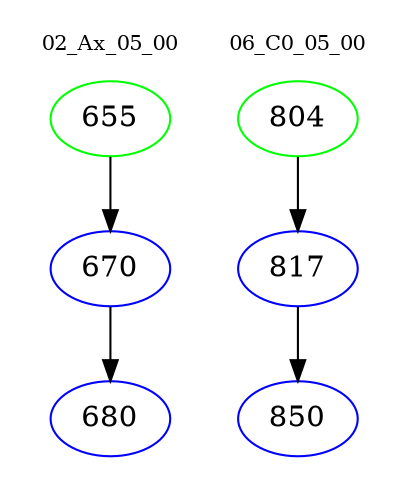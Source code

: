 digraph{
subgraph cluster_0 {
color = white
label = "02_Ax_05_00";
fontsize=10;
T0_655 [label="655", color="green"]
T0_655 -> T0_670 [color="black"]
T0_670 [label="670", color="blue"]
T0_670 -> T0_680 [color="black"]
T0_680 [label="680", color="blue"]
}
subgraph cluster_1 {
color = white
label = "06_C0_05_00";
fontsize=10;
T1_804 [label="804", color="green"]
T1_804 -> T1_817 [color="black"]
T1_817 [label="817", color="blue"]
T1_817 -> T1_850 [color="black"]
T1_850 [label="850", color="blue"]
}
}
